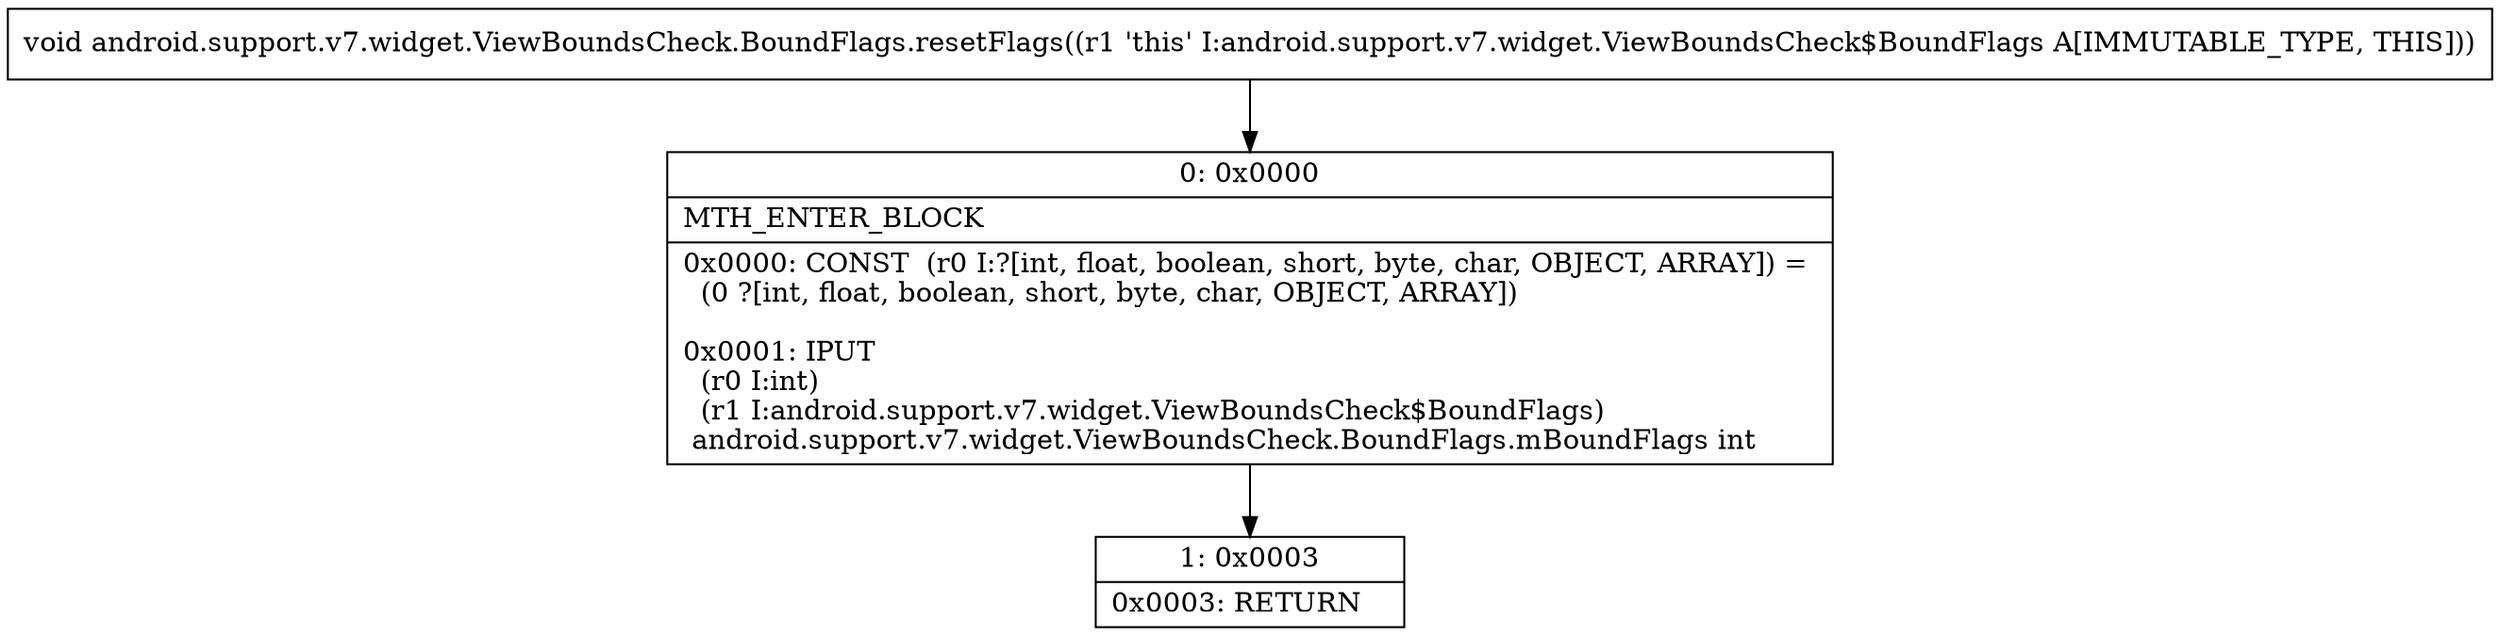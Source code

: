 digraph "CFG forandroid.support.v7.widget.ViewBoundsCheck.BoundFlags.resetFlags()V" {
Node_0 [shape=record,label="{0\:\ 0x0000|MTH_ENTER_BLOCK\l|0x0000: CONST  (r0 I:?[int, float, boolean, short, byte, char, OBJECT, ARRAY]) = \l  (0 ?[int, float, boolean, short, byte, char, OBJECT, ARRAY])\l \l0x0001: IPUT  \l  (r0 I:int)\l  (r1 I:android.support.v7.widget.ViewBoundsCheck$BoundFlags)\l android.support.v7.widget.ViewBoundsCheck.BoundFlags.mBoundFlags int \l}"];
Node_1 [shape=record,label="{1\:\ 0x0003|0x0003: RETURN   \l}"];
MethodNode[shape=record,label="{void android.support.v7.widget.ViewBoundsCheck.BoundFlags.resetFlags((r1 'this' I:android.support.v7.widget.ViewBoundsCheck$BoundFlags A[IMMUTABLE_TYPE, THIS])) }"];
MethodNode -> Node_0;
Node_0 -> Node_1;
}

